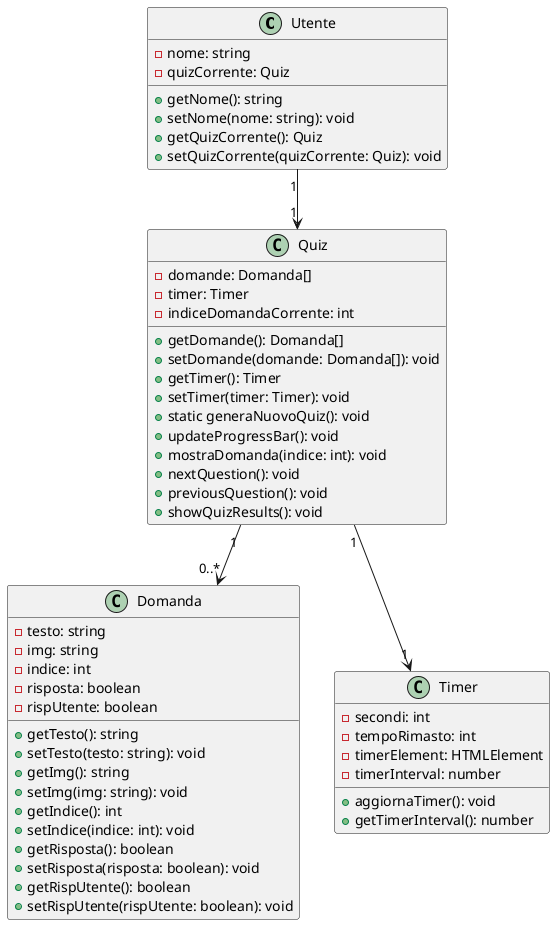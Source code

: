 @startuml

' ***PlantUML***
' *** Classi con attributi/metodi esplicitati con - e + ***
class Utente {
  - nome: string
  - quizCorrente: Quiz
  + getNome(): string
  + setNome(nome: string): void
  + getQuizCorrente(): Quiz
  + setQuizCorrente(quizCorrente: Quiz): void
}

class Quiz {
  - domande: Domanda[]
  - timer: Timer
  - indiceDomandaCorrente: int
  + getDomande(): Domanda[]
  + setDomande(domande: Domanda[]): void
  + getTimer(): Timer
  + setTimer(timer: Timer): void
  + static generaNuovoQuiz(): void
  + updateProgressBar(): void
  + mostraDomanda(indice: int): void
  + nextQuestion(): void
  + previousQuestion(): void
  + showQuizResults(): void
}

class Domanda {
  - testo: string
  - img: string
  - indice: int
  - risposta: boolean
  - rispUtente: boolean
  + getTesto(): string
  + setTesto(testo: string): void
  + getImg(): string
  + setImg(img: string): void
  + getIndice(): int
  + setIndice(indice: int): void
  + getRisposta(): boolean
  + setRisposta(risposta: boolean): void
  + getRispUtente(): boolean
  + setRispUtente(rispUtente: boolean): void
}

class Timer {
  - secondi: int
  - tempoRimasto: int
  - timerElement: HTMLElement
  - timerInterval: number
  + aggiornaTimer(): void
  + getTimerInterval(): number
}

' *** Relazioni ***
Utente "1" --> "1" Quiz
Quiz "1" --> "1" Timer
Quiz "1" --> "0..*" Domanda

@enduml